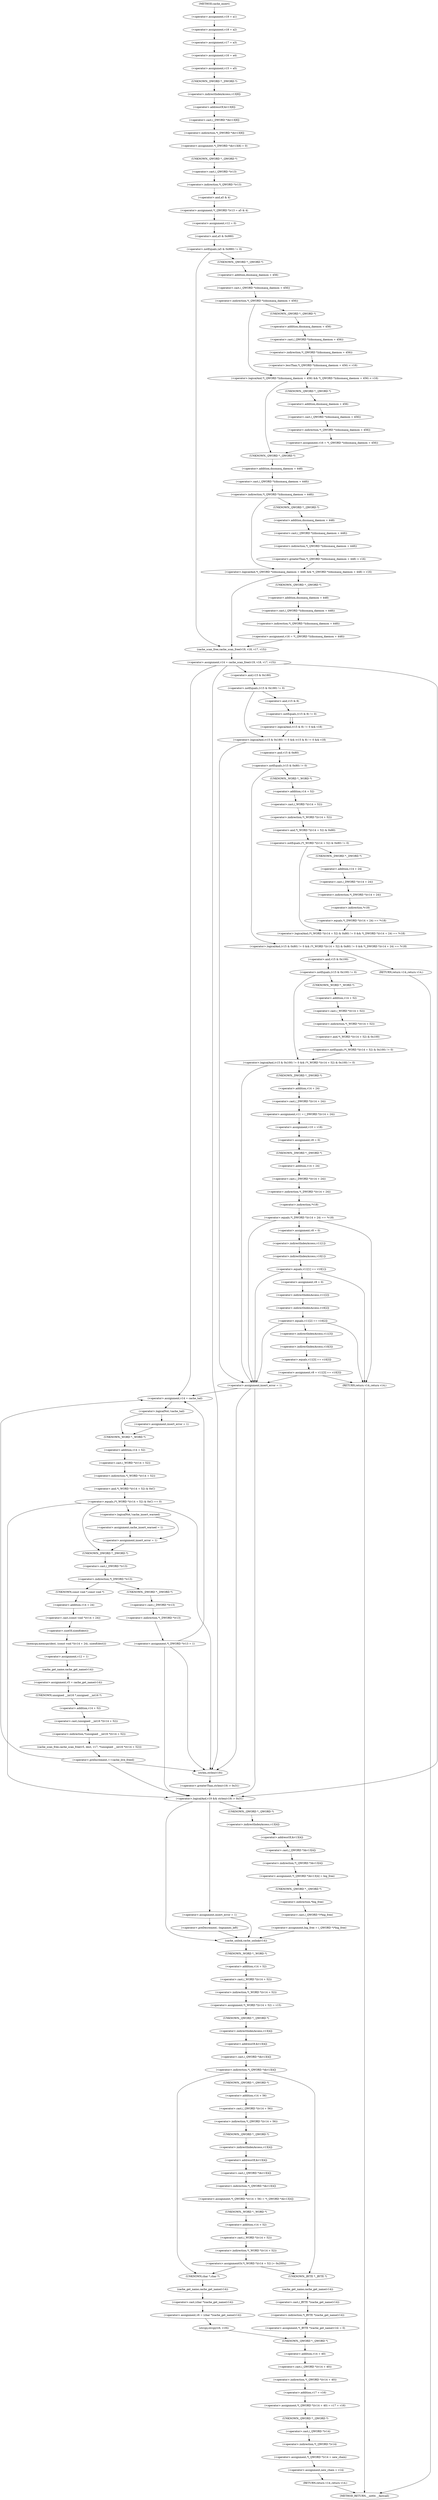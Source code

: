 digraph cache_insert {  
"1000136" [label = "(<operator>.assignment,v19 = a1)" ]
"1000139" [label = "(<operator>.assignment,v18 = a2)" ]
"1000142" [label = "(<operator>.assignment,v17 = a3)" ]
"1000145" [label = "(<operator>.assignment,v16 = a4)" ]
"1000148" [label = "(<operator>.assignment,v15 = a5)" ]
"1000151" [label = "(<operator>.assignment,*(_DWORD *)&v13[8] = 0)" ]
"1000152" [label = "(<operator>.indirection,*(_DWORD *)&v13[8])" ]
"1000153" [label = "(<operator>.cast,(_DWORD *)&v13[8])" ]
"1000154" [label = "(UNKNOWN,_DWORD *,_DWORD *)" ]
"1000155" [label = "(<operator>.addressOf,&v13[8])" ]
"1000156" [label = "(<operator>.indirectIndexAccess,v13[8])" ]
"1000160" [label = "(<operator>.assignment,*(_QWORD *)v13 = a5 & 4)" ]
"1000161" [label = "(<operator>.indirection,*(_QWORD *)v13)" ]
"1000162" [label = "(<operator>.cast,(_QWORD *)v13)" ]
"1000163" [label = "(UNKNOWN,_QWORD *,_QWORD *)" ]
"1000165" [label = "(<operator>.and,a5 & 4)" ]
"1000168" [label = "(<operator>.assignment,v12 = 0)" ]
"1000172" [label = "(<operator>.notEquals,(a5 & 0x980) != 0)" ]
"1000173" [label = "(<operator>.and,a5 & 0x980)" ]
"1000179" [label = "(<operator>.logicalAnd,*(_QWORD *)(dnsmasq_daemon + 456) && *(_QWORD *)(dnsmasq_daemon + 456) < v16)" ]
"1000180" [label = "(<operator>.indirection,*(_QWORD *)(dnsmasq_daemon + 456))" ]
"1000181" [label = "(<operator>.cast,(_QWORD *)(dnsmasq_daemon + 456))" ]
"1000182" [label = "(UNKNOWN,_QWORD *,_QWORD *)" ]
"1000183" [label = "(<operator>.addition,dnsmasq_daemon + 456)" ]
"1000186" [label = "(<operator>.lessThan,*(_QWORD *)(dnsmasq_daemon + 456) < v16)" ]
"1000187" [label = "(<operator>.indirection,*(_QWORD *)(dnsmasq_daemon + 456))" ]
"1000188" [label = "(<operator>.cast,(_QWORD *)(dnsmasq_daemon + 456))" ]
"1000189" [label = "(UNKNOWN,_QWORD *,_QWORD *)" ]
"1000190" [label = "(<operator>.addition,dnsmasq_daemon + 456)" ]
"1000194" [label = "(<operator>.assignment,v16 = *(_QWORD *)(dnsmasq_daemon + 456))" ]
"1000196" [label = "(<operator>.indirection,*(_QWORD *)(dnsmasq_daemon + 456))" ]
"1000197" [label = "(<operator>.cast,(_QWORD *)(dnsmasq_daemon + 456))" ]
"1000198" [label = "(UNKNOWN,_QWORD *,_QWORD *)" ]
"1000199" [label = "(<operator>.addition,dnsmasq_daemon + 456)" ]
"1000203" [label = "(<operator>.logicalAnd,*(_QWORD *)(dnsmasq_daemon + 448) && *(_QWORD *)(dnsmasq_daemon + 448) > v16)" ]
"1000204" [label = "(<operator>.indirection,*(_QWORD *)(dnsmasq_daemon + 448))" ]
"1000205" [label = "(<operator>.cast,(_QWORD *)(dnsmasq_daemon + 448))" ]
"1000206" [label = "(UNKNOWN,_QWORD *,_QWORD *)" ]
"1000207" [label = "(<operator>.addition,dnsmasq_daemon + 448)" ]
"1000210" [label = "(<operator>.greaterThan,*(_QWORD *)(dnsmasq_daemon + 448) > v16)" ]
"1000211" [label = "(<operator>.indirection,*(_QWORD *)(dnsmasq_daemon + 448))" ]
"1000212" [label = "(<operator>.cast,(_QWORD *)(dnsmasq_daemon + 448))" ]
"1000213" [label = "(UNKNOWN,_QWORD *,_QWORD *)" ]
"1000214" [label = "(<operator>.addition,dnsmasq_daemon + 448)" ]
"1000218" [label = "(<operator>.assignment,v16 = *(_QWORD *)(dnsmasq_daemon + 448))" ]
"1000220" [label = "(<operator>.indirection,*(_QWORD *)(dnsmasq_daemon + 448))" ]
"1000221" [label = "(<operator>.cast,(_QWORD *)(dnsmasq_daemon + 448))" ]
"1000222" [label = "(UNKNOWN,_QWORD *,_QWORD *)" ]
"1000223" [label = "(<operator>.addition,dnsmasq_daemon + 448)" ]
"1000229" [label = "(<operator>.assignment,v14 = cache_scan_free(v19, v18, v17, v15))" ]
"1000231" [label = "(cache_scan_free,cache_scan_free(v19, v18, v17, v15))" ]
"1000240" [label = "(<operator>.logicalAnd,(v15 & 0x180) != 0 && (v15 & 8) != 0 && v18)" ]
"1000241" [label = "(<operator>.notEquals,(v15 & 0x180) != 0)" ]
"1000242" [label = "(<operator>.and,v15 & 0x180)" ]
"1000246" [label = "(<operator>.logicalAnd,(v15 & 8) != 0 && v18)" ]
"1000247" [label = "(<operator>.notEquals,(v15 & 8) != 0)" ]
"1000248" [label = "(<operator>.and,v15 & 8)" ]
"1000255" [label = "(<operator>.logicalAnd,(v15 & 0x80) != 0 && (*(_WORD *)(v14 + 52) & 0x80) != 0 && *(_DWORD *)(v14 + 24) == *v18)" ]
"1000256" [label = "(<operator>.notEquals,(v15 & 0x80) != 0)" ]
"1000257" [label = "(<operator>.and,v15 & 0x80)" ]
"1000261" [label = "(<operator>.logicalAnd,(*(_WORD *)(v14 + 52) & 0x80) != 0 && *(_DWORD *)(v14 + 24) == *v18)" ]
"1000262" [label = "(<operator>.notEquals,(*(_WORD *)(v14 + 52) & 0x80) != 0)" ]
"1000263" [label = "(<operator>.and,*(_WORD *)(v14 + 52) & 0x80)" ]
"1000264" [label = "(<operator>.indirection,*(_WORD *)(v14 + 52))" ]
"1000265" [label = "(<operator>.cast,(_WORD *)(v14 + 52))" ]
"1000266" [label = "(UNKNOWN,_WORD *,_WORD *)" ]
"1000267" [label = "(<operator>.addition,v14 + 52)" ]
"1000272" [label = "(<operator>.equals,*(_DWORD *)(v14 + 24) == *v18)" ]
"1000273" [label = "(<operator>.indirection,*(_DWORD *)(v14 + 24))" ]
"1000274" [label = "(<operator>.cast,(_DWORD *)(v14 + 24))" ]
"1000275" [label = "(UNKNOWN,_DWORD *,_DWORD *)" ]
"1000276" [label = "(<operator>.addition,v14 + 24)" ]
"1000279" [label = "(<operator>.indirection,*v18)" ]
"1000281" [label = "(RETURN,return v14;,return v14;)" ]
"1000284" [label = "(<operator>.logicalAnd,(v15 & 0x100) != 0 && (*(_WORD *)(v14 + 52) & 0x100) != 0)" ]
"1000285" [label = "(<operator>.notEquals,(v15 & 0x100) != 0)" ]
"1000286" [label = "(<operator>.and,v15 & 0x100)" ]
"1000290" [label = "(<operator>.notEquals,(*(_WORD *)(v14 + 52) & 0x100) != 0)" ]
"1000291" [label = "(<operator>.and,*(_WORD *)(v14 + 52) & 0x100)" ]
"1000292" [label = "(<operator>.indirection,*(_WORD *)(v14 + 52))" ]
"1000293" [label = "(<operator>.cast,(_WORD *)(v14 + 52))" ]
"1000294" [label = "(UNKNOWN,_WORD *,_WORD *)" ]
"1000295" [label = "(<operator>.addition,v14 + 52)" ]
"1000301" [label = "(<operator>.assignment,v11 = (_DWORD *)(v14 + 24))" ]
"1000303" [label = "(<operator>.cast,(_DWORD *)(v14 + 24))" ]
"1000304" [label = "(UNKNOWN,_DWORD *,_DWORD *)" ]
"1000305" [label = "(<operator>.addition,v14 + 24)" ]
"1000308" [label = "(<operator>.assignment,v10 = v18)" ]
"1000311" [label = "(<operator>.assignment,v8 = 0)" ]
"1000315" [label = "(<operator>.equals,*(_DWORD *)(v14 + 24) == *v18)" ]
"1000316" [label = "(<operator>.indirection,*(_DWORD *)(v14 + 24))" ]
"1000317" [label = "(<operator>.cast,(_DWORD *)(v14 + 24))" ]
"1000318" [label = "(UNKNOWN,_DWORD *,_DWORD *)" ]
"1000319" [label = "(<operator>.addition,v14 + 24)" ]
"1000322" [label = "(<operator>.indirection,*v18)" ]
"1000325" [label = "(<operator>.assignment,v8 = 0)" ]
"1000329" [label = "(<operator>.equals,v11[1] == v10[1])" ]
"1000330" [label = "(<operator>.indirectIndexAccess,v11[1])" ]
"1000333" [label = "(<operator>.indirectIndexAccess,v10[1])" ]
"1000337" [label = "(<operator>.assignment,v8 = 0)" ]
"1000341" [label = "(<operator>.equals,v11[2] == v10[2])" ]
"1000342" [label = "(<operator>.indirectIndexAccess,v11[2])" ]
"1000345" [label = "(<operator>.indirectIndexAccess,v10[2])" ]
"1000348" [label = "(<operator>.assignment,v8 = v11[3] == v10[3])" ]
"1000350" [label = "(<operator>.equals,v11[3] == v10[3])" ]
"1000351" [label = "(<operator>.indirectIndexAccess,v11[3])" ]
"1000354" [label = "(<operator>.indirectIndexAccess,v10[3])" ]
"1000359" [label = "(RETURN,return v14;,return v14;)" ]
"1000361" [label = "(<operator>.assignment,insert_error = 1)" ]
"1000368" [label = "(<operator>.assignment,v14 = cache_tail)" ]
"1000372" [label = "(<operator>.logicalNot,!cache_tail)" ]
"1000375" [label = "(<operator>.assignment,insert_error = 1)" ]
"1000380" [label = "(<operator>.equals,(*(_WORD *)(v14 + 52) & 0xC) == 0)" ]
"1000381" [label = "(<operator>.and,*(_WORD *)(v14 + 52) & 0xC)" ]
"1000382" [label = "(<operator>.indirection,*(_WORD *)(v14 + 52))" ]
"1000383" [label = "(<operator>.cast,(_WORD *)(v14 + 52))" ]
"1000384" [label = "(UNKNOWN,_WORD *,_WORD *)" ]
"1000385" [label = "(<operator>.addition,v14 + 52)" ]
"1000395" [label = "(<operator>.logicalNot,!cache_insert_warned)" ]
"1000398" [label = "(<operator>.assignment,cache_insert_warned = 1)" ]
"1000401" [label = "(<operator>.assignment,insert_error = 1)" ]
"1000406" [label = "(<operator>.indirection,*(_DWORD *)v13)" ]
"1000407" [label = "(<operator>.cast,(_DWORD *)v13)" ]
"1000408" [label = "(UNKNOWN,_DWORD *,_DWORD *)" ]
"1000411" [label = "(memcpy,memcpy(dest, (const void *)(v14 + 24), sizeof(dest)))" ]
"1000413" [label = "(<operator>.cast,(const void *)(v14 + 24))" ]
"1000414" [label = "(UNKNOWN,const void *,const void *)" ]
"1000415" [label = "(<operator>.addition,v14 + 24)" ]
"1000418" [label = "(<operator>.sizeOf,sizeof(dest))" ]
"1000420" [label = "(<operator>.assignment,v12 = 1)" ]
"1000423" [label = "(<operator>.assignment,v5 = cache_get_name(v14))" ]
"1000425" [label = "(cache_get_name,cache_get_name(v14))" ]
"1000427" [label = "(cache_scan_free,cache_scan_free(v5, dest, v17, *(unsigned __int16 *)(v14 + 52)))" ]
"1000431" [label = "(<operator>.indirection,*(unsigned __int16 *)(v14 + 52))" ]
"1000432" [label = "(<operator>.cast,(unsigned __int16 *)(v14 + 52))" ]
"1000433" [label = "(UNKNOWN,unsigned __int16 *,unsigned __int16 *)" ]
"1000434" [label = "(<operator>.addition,v14 + 52)" ]
"1000437" [label = "(<operator>.preIncrement,++cache_live_freed)" ]
"1000441" [label = "(<operator>.assignment,*(_DWORD *)v13 = 1)" ]
"1000442" [label = "(<operator>.indirection,*(_DWORD *)v13)" ]
"1000443" [label = "(<operator>.cast,(_DWORD *)v13)" ]
"1000444" [label = "(UNKNOWN,_DWORD *,_DWORD *)" ]
"1000448" [label = "(<operator>.logicalAnd,v19 && strlen(v19) > 0x31)" ]
"1000450" [label = "(<operator>.greaterThan,strlen(v19) > 0x31)" ]
"1000451" [label = "(strlen,strlen(v19))" ]
"1000458" [label = "(<operator>.assignment,*(_QWORD *)&v13[4] = big_free)" ]
"1000459" [label = "(<operator>.indirection,*(_QWORD *)&v13[4])" ]
"1000460" [label = "(<operator>.cast,(_QWORD *)&v13[4])" ]
"1000461" [label = "(UNKNOWN,_QWORD *,_QWORD *)" ]
"1000462" [label = "(<operator>.addressOf,&v13[4])" ]
"1000463" [label = "(<operator>.indirectIndexAccess,v13[4])" ]
"1000467" [label = "(<operator>.assignment,big_free = (_QWORD *)*big_free)" ]
"1000469" [label = "(<operator>.cast,(_QWORD *)*big_free)" ]
"1000470" [label = "(UNKNOWN,_QWORD *,_QWORD *)" ]
"1000471" [label = "(<operator>.indirection,*big_free)" ]
"1000476" [label = "(<operator>.assignment,insert_error = 1)" ]
"1000482" [label = "(<operator>.preDecrement,--bignames_left)" ]
"1000484" [label = "(cache_unlink,cache_unlink(v14))" ]
"1000486" [label = "(<operator>.assignment,*(_WORD *)(v14 + 52) = v15)" ]
"1000487" [label = "(<operator>.indirection,*(_WORD *)(v14 + 52))" ]
"1000488" [label = "(<operator>.cast,(_WORD *)(v14 + 52))" ]
"1000489" [label = "(UNKNOWN,_WORD *,_WORD *)" ]
"1000490" [label = "(<operator>.addition,v14 + 52)" ]
"1000495" [label = "(<operator>.indirection,*(_QWORD *)&v13[4])" ]
"1000496" [label = "(<operator>.cast,(_QWORD *)&v13[4])" ]
"1000497" [label = "(UNKNOWN,_QWORD *,_QWORD *)" ]
"1000498" [label = "(<operator>.addressOf,&v13[4])" ]
"1000499" [label = "(<operator>.indirectIndexAccess,v13[4])" ]
"1000503" [label = "(<operator>.assignment,*(_QWORD *)(v14 + 56) = *(_QWORD *)&v13[4])" ]
"1000504" [label = "(<operator>.indirection,*(_QWORD *)(v14 + 56))" ]
"1000505" [label = "(<operator>.cast,(_QWORD *)(v14 + 56))" ]
"1000506" [label = "(UNKNOWN,_QWORD *,_QWORD *)" ]
"1000507" [label = "(<operator>.addition,v14 + 56)" ]
"1000510" [label = "(<operator>.indirection,*(_QWORD *)&v13[4])" ]
"1000511" [label = "(<operator>.cast,(_QWORD *)&v13[4])" ]
"1000512" [label = "(UNKNOWN,_QWORD *,_QWORD *)" ]
"1000513" [label = "(<operator>.addressOf,&v13[4])" ]
"1000514" [label = "(<operator>.indirectIndexAccess,v13[4])" ]
"1000517" [label = "(<operators>.assignmentOr,*(_WORD *)(v14 + 52) |= 0x200u)" ]
"1000518" [label = "(<operator>.indirection,*(_WORD *)(v14 + 52))" ]
"1000519" [label = "(<operator>.cast,(_WORD *)(v14 + 52))" ]
"1000520" [label = "(UNKNOWN,_WORD *,_WORD *)" ]
"1000521" [label = "(<operator>.addition,v14 + 52)" ]
"1000528" [label = "(<operator>.assignment,v6 = (char *)cache_get_name(v14))" ]
"1000530" [label = "(<operator>.cast,(char *)cache_get_name(v14))" ]
"1000531" [label = "(UNKNOWN,char *,char *)" ]
"1000532" [label = "(cache_get_name,cache_get_name(v14))" ]
"1000534" [label = "(strcpy,strcpy(v6, v19))" ]
"1000539" [label = "(<operator>.assignment,*(_BYTE *)cache_get_name(v14) = 0)" ]
"1000540" [label = "(<operator>.indirection,*(_BYTE *)cache_get_name(v14))" ]
"1000541" [label = "(<operator>.cast,(_BYTE *)cache_get_name(v14))" ]
"1000542" [label = "(UNKNOWN,_BYTE *,_BYTE *)" ]
"1000543" [label = "(cache_get_name,cache_get_name(v14))" ]
"1000548" [label = "(<operator>.assignment,*(_QWORD *)(v14 + 40) = v17 + v16)" ]
"1000549" [label = "(<operator>.indirection,*(_QWORD *)(v14 + 40))" ]
"1000550" [label = "(<operator>.cast,(_QWORD *)(v14 + 40))" ]
"1000551" [label = "(UNKNOWN,_QWORD *,_QWORD *)" ]
"1000552" [label = "(<operator>.addition,v14 + 40)" ]
"1000555" [label = "(<operator>.addition,v17 + v16)" ]
"1000558" [label = "(<operator>.assignment,*(_QWORD *)v14 = new_chain)" ]
"1000559" [label = "(<operator>.indirection,*(_QWORD *)v14)" ]
"1000560" [label = "(<operator>.cast,(_QWORD *)v14)" ]
"1000561" [label = "(UNKNOWN,_QWORD *,_QWORD *)" ]
"1000564" [label = "(<operator>.assignment,new_chain = v14)" ]
"1000567" [label = "(RETURN,return v14;,return v14;)" ]
"1000115" [label = "(METHOD,cache_insert)" ]
"1000569" [label = "(METHOD_RETURN,__int64 __fastcall)" ]
  "1000136" -> "1000139" 
  "1000139" -> "1000142" 
  "1000142" -> "1000145" 
  "1000145" -> "1000148" 
  "1000148" -> "1000154" 
  "1000151" -> "1000163" 
  "1000152" -> "1000151" 
  "1000153" -> "1000152" 
  "1000154" -> "1000156" 
  "1000155" -> "1000153" 
  "1000156" -> "1000155" 
  "1000160" -> "1000168" 
  "1000161" -> "1000165" 
  "1000162" -> "1000161" 
  "1000163" -> "1000162" 
  "1000165" -> "1000160" 
  "1000168" -> "1000173" 
  "1000172" -> "1000182" 
  "1000172" -> "1000231" 
  "1000173" -> "1000172" 
  "1000179" -> "1000206" 
  "1000179" -> "1000198" 
  "1000180" -> "1000189" 
  "1000180" -> "1000179" 
  "1000181" -> "1000180" 
  "1000182" -> "1000183" 
  "1000183" -> "1000181" 
  "1000186" -> "1000179" 
  "1000187" -> "1000186" 
  "1000188" -> "1000187" 
  "1000189" -> "1000190" 
  "1000190" -> "1000188" 
  "1000194" -> "1000206" 
  "1000196" -> "1000194" 
  "1000197" -> "1000196" 
  "1000198" -> "1000199" 
  "1000199" -> "1000197" 
  "1000203" -> "1000222" 
  "1000203" -> "1000231" 
  "1000204" -> "1000213" 
  "1000204" -> "1000203" 
  "1000205" -> "1000204" 
  "1000206" -> "1000207" 
  "1000207" -> "1000205" 
  "1000210" -> "1000203" 
  "1000211" -> "1000210" 
  "1000212" -> "1000211" 
  "1000213" -> "1000214" 
  "1000214" -> "1000212" 
  "1000218" -> "1000231" 
  "1000220" -> "1000218" 
  "1000221" -> "1000220" 
  "1000222" -> "1000223" 
  "1000223" -> "1000221" 
  "1000229" -> "1000242" 
  "1000229" -> "1000368" 
  "1000229" -> "1000448" 
  "1000229" -> "1000451" 
  "1000231" -> "1000229" 
  "1000240" -> "1000257" 
  "1000240" -> "1000361" 
  "1000241" -> "1000240" 
  "1000241" -> "1000248" 
  "1000242" -> "1000241" 
  "1000246" -> "1000240" 
  "1000247" -> "1000246" 
  "1000247" -> "1000246" 
  "1000248" -> "1000247" 
  "1000255" -> "1000281" 
  "1000255" -> "1000286" 
  "1000256" -> "1000266" 
  "1000256" -> "1000255" 
  "1000257" -> "1000256" 
  "1000261" -> "1000255" 
  "1000262" -> "1000275" 
  "1000262" -> "1000261" 
  "1000263" -> "1000262" 
  "1000264" -> "1000263" 
  "1000265" -> "1000264" 
  "1000266" -> "1000267" 
  "1000267" -> "1000265" 
  "1000272" -> "1000261" 
  "1000273" -> "1000279" 
  "1000274" -> "1000273" 
  "1000275" -> "1000276" 
  "1000276" -> "1000274" 
  "1000279" -> "1000272" 
  "1000281" -> "1000569" 
  "1000284" -> "1000304" 
  "1000284" -> "1000361" 
  "1000285" -> "1000294" 
  "1000285" -> "1000284" 
  "1000286" -> "1000285" 
  "1000290" -> "1000284" 
  "1000291" -> "1000290" 
  "1000292" -> "1000291" 
  "1000293" -> "1000292" 
  "1000294" -> "1000295" 
  "1000295" -> "1000293" 
  "1000301" -> "1000308" 
  "1000303" -> "1000301" 
  "1000304" -> "1000305" 
  "1000305" -> "1000303" 
  "1000308" -> "1000311" 
  "1000311" -> "1000318" 
  "1000315" -> "1000325" 
  "1000315" -> "1000359" 
  "1000315" -> "1000361" 
  "1000316" -> "1000322" 
  "1000317" -> "1000316" 
  "1000318" -> "1000319" 
  "1000319" -> "1000317" 
  "1000322" -> "1000315" 
  "1000325" -> "1000330" 
  "1000329" -> "1000337" 
  "1000329" -> "1000359" 
  "1000329" -> "1000361" 
  "1000330" -> "1000333" 
  "1000333" -> "1000329" 
  "1000337" -> "1000342" 
  "1000341" -> "1000351" 
  "1000341" -> "1000359" 
  "1000341" -> "1000361" 
  "1000342" -> "1000345" 
  "1000345" -> "1000341" 
  "1000348" -> "1000359" 
  "1000348" -> "1000361" 
  "1000350" -> "1000348" 
  "1000351" -> "1000354" 
  "1000354" -> "1000350" 
  "1000359" -> "1000569" 
  "1000361" -> "1000368" 
  "1000361" -> "1000448" 
  "1000361" -> "1000451" 
  "1000368" -> "1000372" 
  "1000372" -> "1000384" 
  "1000372" -> "1000375" 
  "1000375" -> "1000384" 
  "1000380" -> "1000448" 
  "1000380" -> "1000451" 
  "1000380" -> "1000408" 
  "1000380" -> "1000395" 
  "1000381" -> "1000380" 
  "1000382" -> "1000381" 
  "1000383" -> "1000382" 
  "1000384" -> "1000385" 
  "1000385" -> "1000383" 
  "1000395" -> "1000398" 
  "1000395" -> "1000401" 
  "1000398" -> "1000401" 
  "1000401" -> "1000408" 
  "1000406" -> "1000444" 
  "1000406" -> "1000414" 
  "1000407" -> "1000406" 
  "1000408" -> "1000407" 
  "1000411" -> "1000420" 
  "1000413" -> "1000418" 
  "1000414" -> "1000415" 
  "1000415" -> "1000413" 
  "1000418" -> "1000411" 
  "1000420" -> "1000425" 
  "1000423" -> "1000433" 
  "1000425" -> "1000423" 
  "1000427" -> "1000437" 
  "1000431" -> "1000427" 
  "1000432" -> "1000431" 
  "1000433" -> "1000434" 
  "1000434" -> "1000432" 
  "1000437" -> "1000368" 
  "1000437" -> "1000448" 
  "1000437" -> "1000451" 
  "1000441" -> "1000368" 
  "1000441" -> "1000448" 
  "1000441" -> "1000451" 
  "1000442" -> "1000441" 
  "1000443" -> "1000442" 
  "1000444" -> "1000443" 
  "1000448" -> "1000461" 
  "1000448" -> "1000476" 
  "1000448" -> "1000484" 
  "1000450" -> "1000448" 
  "1000451" -> "1000450" 
  "1000458" -> "1000470" 
  "1000459" -> "1000458" 
  "1000460" -> "1000459" 
  "1000461" -> "1000463" 
  "1000462" -> "1000460" 
  "1000463" -> "1000462" 
  "1000467" -> "1000484" 
  "1000469" -> "1000467" 
  "1000470" -> "1000471" 
  "1000471" -> "1000469" 
  "1000476" -> "1000482" 
  "1000476" -> "1000484" 
  "1000482" -> "1000484" 
  "1000484" -> "1000489" 
  "1000486" -> "1000497" 
  "1000487" -> "1000486" 
  "1000488" -> "1000487" 
  "1000489" -> "1000490" 
  "1000490" -> "1000488" 
  "1000495" -> "1000506" 
  "1000495" -> "1000542" 
  "1000495" -> "1000531" 
  "1000496" -> "1000495" 
  "1000497" -> "1000499" 
  "1000498" -> "1000496" 
  "1000499" -> "1000498" 
  "1000503" -> "1000520" 
  "1000504" -> "1000512" 
  "1000505" -> "1000504" 
  "1000506" -> "1000507" 
  "1000507" -> "1000505" 
  "1000510" -> "1000503" 
  "1000511" -> "1000510" 
  "1000512" -> "1000514" 
  "1000513" -> "1000511" 
  "1000514" -> "1000513" 
  "1000517" -> "1000542" 
  "1000517" -> "1000531" 
  "1000518" -> "1000517" 
  "1000519" -> "1000518" 
  "1000520" -> "1000521" 
  "1000521" -> "1000519" 
  "1000528" -> "1000534" 
  "1000530" -> "1000528" 
  "1000531" -> "1000532" 
  "1000532" -> "1000530" 
  "1000534" -> "1000551" 
  "1000539" -> "1000551" 
  "1000540" -> "1000539" 
  "1000541" -> "1000540" 
  "1000542" -> "1000543" 
  "1000543" -> "1000541" 
  "1000548" -> "1000561" 
  "1000549" -> "1000555" 
  "1000550" -> "1000549" 
  "1000551" -> "1000552" 
  "1000552" -> "1000550" 
  "1000555" -> "1000548" 
  "1000558" -> "1000564" 
  "1000559" -> "1000558" 
  "1000560" -> "1000559" 
  "1000561" -> "1000560" 
  "1000564" -> "1000567" 
  "1000567" -> "1000569" 
  "1000115" -> "1000136" 
}
